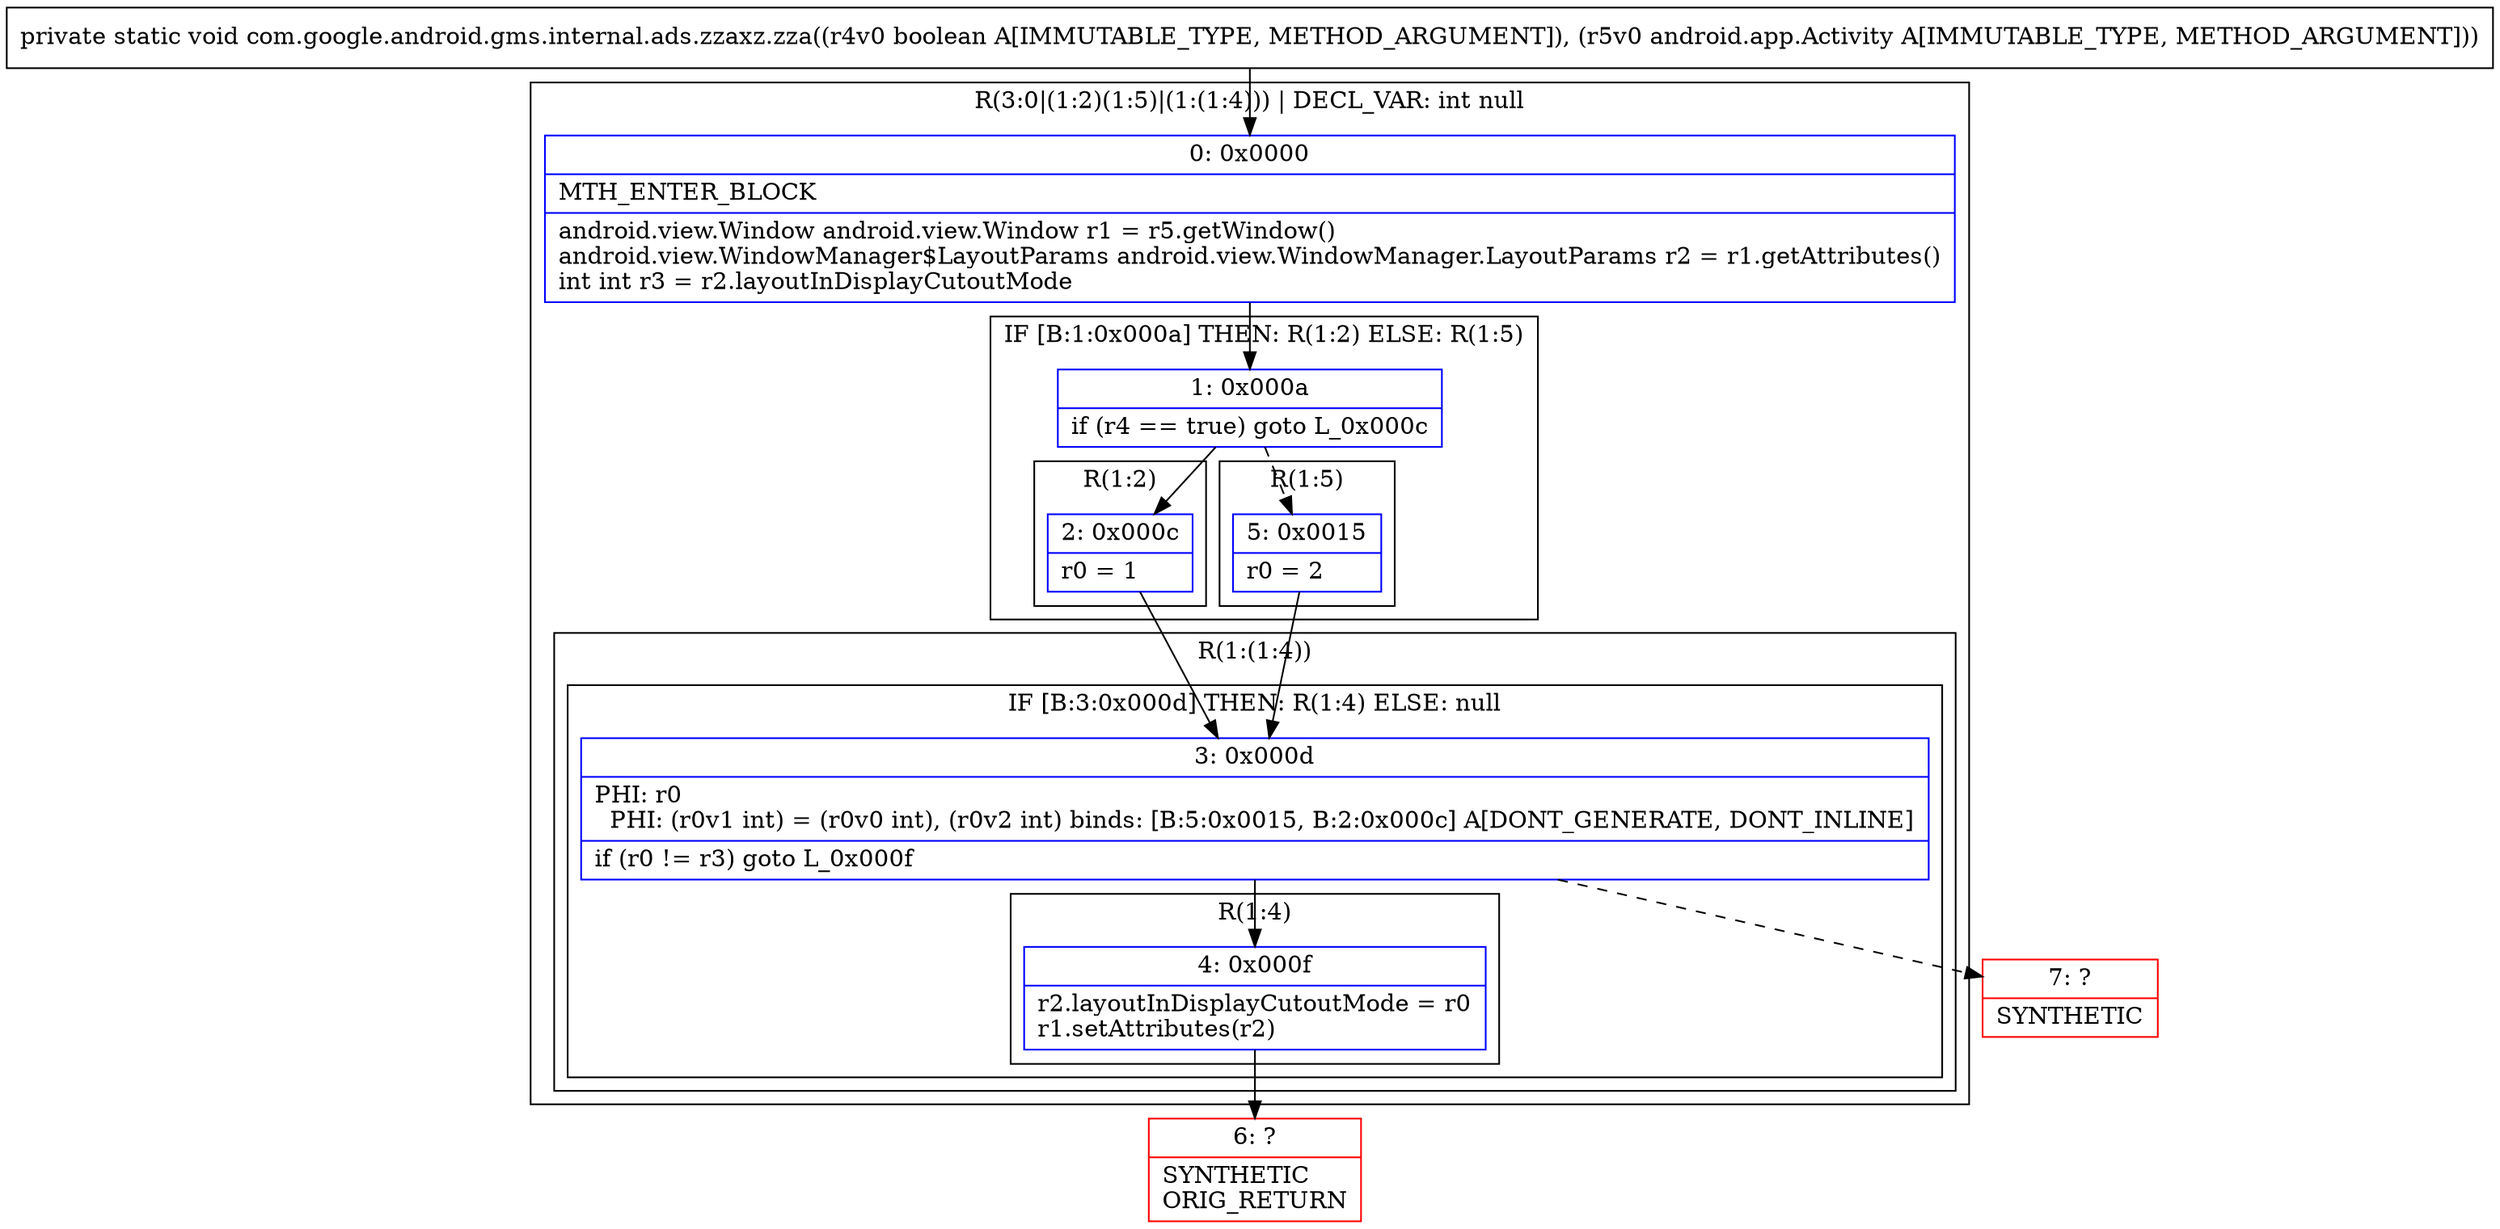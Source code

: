 digraph "CFG forcom.google.android.gms.internal.ads.zzaxz.zza(ZLandroid\/app\/Activity;)V" {
subgraph cluster_Region_2035029129 {
label = "R(3:0|(1:2)(1:5)|(1:(1:4))) | DECL_VAR: int null\l";
node [shape=record,color=blue];
Node_0 [shape=record,label="{0\:\ 0x0000|MTH_ENTER_BLOCK\l|android.view.Window android.view.Window r1 = r5.getWindow()\landroid.view.WindowManager$LayoutParams android.view.WindowManager.LayoutParams r2 = r1.getAttributes()\lint int r3 = r2.layoutInDisplayCutoutMode\l}"];
subgraph cluster_IfRegion_1435850778 {
label = "IF [B:1:0x000a] THEN: R(1:2) ELSE: R(1:5)";
node [shape=record,color=blue];
Node_1 [shape=record,label="{1\:\ 0x000a|if (r4 == true) goto L_0x000c\l}"];
subgraph cluster_Region_28808628 {
label = "R(1:2)";
node [shape=record,color=blue];
Node_2 [shape=record,label="{2\:\ 0x000c|r0 = 1\l}"];
}
subgraph cluster_Region_407253609 {
label = "R(1:5)";
node [shape=record,color=blue];
Node_5 [shape=record,label="{5\:\ 0x0015|r0 = 2\l}"];
}
}
subgraph cluster_Region_531735072 {
label = "R(1:(1:4))";
node [shape=record,color=blue];
subgraph cluster_IfRegion_1470240700 {
label = "IF [B:3:0x000d] THEN: R(1:4) ELSE: null";
node [shape=record,color=blue];
Node_3 [shape=record,label="{3\:\ 0x000d|PHI: r0 \l  PHI: (r0v1 int) = (r0v0 int), (r0v2 int) binds: [B:5:0x0015, B:2:0x000c] A[DONT_GENERATE, DONT_INLINE]\l|if (r0 != r3) goto L_0x000f\l}"];
subgraph cluster_Region_1122066633 {
label = "R(1:4)";
node [shape=record,color=blue];
Node_4 [shape=record,label="{4\:\ 0x000f|r2.layoutInDisplayCutoutMode = r0\lr1.setAttributes(r2)\l}"];
}
}
}
}
Node_6 [shape=record,color=red,label="{6\:\ ?|SYNTHETIC\lORIG_RETURN\l}"];
Node_7 [shape=record,color=red,label="{7\:\ ?|SYNTHETIC\l}"];
MethodNode[shape=record,label="{private static void com.google.android.gms.internal.ads.zzaxz.zza((r4v0 boolean A[IMMUTABLE_TYPE, METHOD_ARGUMENT]), (r5v0 android.app.Activity A[IMMUTABLE_TYPE, METHOD_ARGUMENT])) }"];
MethodNode -> Node_0;
Node_0 -> Node_1;
Node_1 -> Node_2;
Node_1 -> Node_5[style=dashed];
Node_2 -> Node_3;
Node_5 -> Node_3;
Node_3 -> Node_4;
Node_3 -> Node_7[style=dashed];
Node_4 -> Node_6;
}

